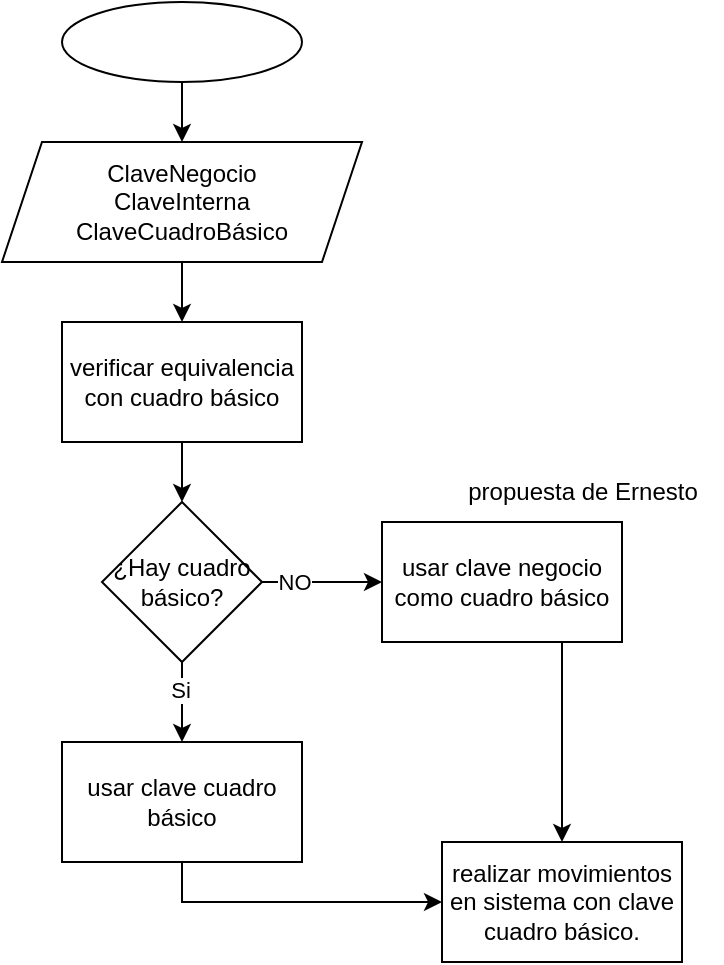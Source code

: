 <mxfile version="28.2.0">
  <diagram name="Página-1" id="v9hj_F2Pf64KZiWr7OxV">
    <mxGraphModel dx="1219" dy="503" grid="1" gridSize="10" guides="1" tooltips="1" connect="1" arrows="1" fold="1" page="1" pageScale="1" pageWidth="827" pageHeight="1169" math="0" shadow="0">
      <root>
        <mxCell id="0" />
        <mxCell id="1" parent="0" />
        <mxCell id="BL9E6-mRbqVSJRH6Qvqm-3" value="" style="edgeStyle=orthogonalEdgeStyle;rounded=0;orthogonalLoop=1;jettySize=auto;html=1;" edge="1" parent="1" source="BL9E6-mRbqVSJRH6Qvqm-1" target="BL9E6-mRbqVSJRH6Qvqm-2">
          <mxGeometry relative="1" as="geometry" />
        </mxCell>
        <mxCell id="BL9E6-mRbqVSJRH6Qvqm-1" value="" style="ellipse;whiteSpace=wrap;html=1;" vertex="1" parent="1">
          <mxGeometry x="180" y="110" width="120" height="40" as="geometry" />
        </mxCell>
        <mxCell id="BL9E6-mRbqVSJRH6Qvqm-5" value="" style="edgeStyle=orthogonalEdgeStyle;rounded=0;orthogonalLoop=1;jettySize=auto;html=1;" edge="1" parent="1" source="BL9E6-mRbqVSJRH6Qvqm-2" target="BL9E6-mRbqVSJRH6Qvqm-4">
          <mxGeometry relative="1" as="geometry" />
        </mxCell>
        <mxCell id="BL9E6-mRbqVSJRH6Qvqm-2" value="ClaveNegocio&lt;div&gt;ClaveInterna&lt;/div&gt;&lt;div&gt;ClaveCuadroBásico&lt;/div&gt;" style="shape=parallelogram;perimeter=parallelogramPerimeter;whiteSpace=wrap;html=1;fixedSize=1;" vertex="1" parent="1">
          <mxGeometry x="150" y="180" width="180" height="60" as="geometry" />
        </mxCell>
        <mxCell id="BL9E6-mRbqVSJRH6Qvqm-7" value="" style="edgeStyle=orthogonalEdgeStyle;rounded=0;orthogonalLoop=1;jettySize=auto;html=1;" edge="1" parent="1" source="BL9E6-mRbqVSJRH6Qvqm-4" target="BL9E6-mRbqVSJRH6Qvqm-6">
          <mxGeometry relative="1" as="geometry" />
        </mxCell>
        <mxCell id="BL9E6-mRbqVSJRH6Qvqm-4" value="verificar equivalencia con cuadro básico" style="rounded=0;whiteSpace=wrap;html=1;" vertex="1" parent="1">
          <mxGeometry x="180" y="270" width="120" height="60" as="geometry" />
        </mxCell>
        <mxCell id="BL9E6-mRbqVSJRH6Qvqm-9" value="" style="edgeStyle=orthogonalEdgeStyle;rounded=0;orthogonalLoop=1;jettySize=auto;html=1;" edge="1" parent="1" source="BL9E6-mRbqVSJRH6Qvqm-6" target="BL9E6-mRbqVSJRH6Qvqm-8">
          <mxGeometry relative="1" as="geometry" />
        </mxCell>
        <mxCell id="BL9E6-mRbqVSJRH6Qvqm-10" value="NO" style="edgeLabel;html=1;align=center;verticalAlign=middle;resizable=0;points=[];" vertex="1" connectable="0" parent="BL9E6-mRbqVSJRH6Qvqm-9">
          <mxGeometry x="-0.473" relative="1" as="geometry">
            <mxPoint as="offset" />
          </mxGeometry>
        </mxCell>
        <mxCell id="BL9E6-mRbqVSJRH6Qvqm-12" value="" style="edgeStyle=orthogonalEdgeStyle;rounded=0;orthogonalLoop=1;jettySize=auto;html=1;" edge="1" parent="1" source="BL9E6-mRbqVSJRH6Qvqm-6" target="BL9E6-mRbqVSJRH6Qvqm-11">
          <mxGeometry relative="1" as="geometry" />
        </mxCell>
        <mxCell id="BL9E6-mRbqVSJRH6Qvqm-13" value="Si" style="edgeLabel;html=1;align=center;verticalAlign=middle;resizable=0;points=[];" vertex="1" connectable="0" parent="BL9E6-mRbqVSJRH6Qvqm-12">
          <mxGeometry x="-0.29" y="-1" relative="1" as="geometry">
            <mxPoint as="offset" />
          </mxGeometry>
        </mxCell>
        <mxCell id="BL9E6-mRbqVSJRH6Qvqm-6" value="¿Hay cuadro básico?" style="rhombus;whiteSpace=wrap;html=1;rounded=0;" vertex="1" parent="1">
          <mxGeometry x="200" y="360" width="80" height="80" as="geometry" />
        </mxCell>
        <mxCell id="BL9E6-mRbqVSJRH6Qvqm-17" style="edgeStyle=orthogonalEdgeStyle;rounded=0;orthogonalLoop=1;jettySize=auto;html=1;exitX=0.5;exitY=1;exitDx=0;exitDy=0;entryX=0.5;entryY=0;entryDx=0;entryDy=0;" edge="1" parent="1" source="BL9E6-mRbqVSJRH6Qvqm-8" target="BL9E6-mRbqVSJRH6Qvqm-16">
          <mxGeometry relative="1" as="geometry">
            <Array as="points">
              <mxPoint x="430" y="430" />
            </Array>
          </mxGeometry>
        </mxCell>
        <mxCell id="BL9E6-mRbqVSJRH6Qvqm-8" value="usar clave negocio como cuadro básico" style="whiteSpace=wrap;html=1;rounded=0;" vertex="1" parent="1">
          <mxGeometry x="340" y="370" width="120" height="60" as="geometry" />
        </mxCell>
        <mxCell id="BL9E6-mRbqVSJRH6Qvqm-18" style="edgeStyle=orthogonalEdgeStyle;rounded=0;orthogonalLoop=1;jettySize=auto;html=1;exitX=0.5;exitY=1;exitDx=0;exitDy=0;entryX=0;entryY=0.5;entryDx=0;entryDy=0;" edge="1" parent="1" source="BL9E6-mRbqVSJRH6Qvqm-11" target="BL9E6-mRbqVSJRH6Qvqm-16">
          <mxGeometry relative="1" as="geometry" />
        </mxCell>
        <mxCell id="BL9E6-mRbqVSJRH6Qvqm-11" value="usar clave cuadro básico" style="whiteSpace=wrap;html=1;rounded=0;" vertex="1" parent="1">
          <mxGeometry x="180" y="480" width="120" height="60" as="geometry" />
        </mxCell>
        <mxCell id="BL9E6-mRbqVSJRH6Qvqm-15" value="propuesta de Ernesto" style="text;html=1;align=center;verticalAlign=middle;resizable=0;points=[];autosize=1;strokeColor=none;fillColor=none;" vertex="1" parent="1">
          <mxGeometry x="370" y="340" width="140" height="30" as="geometry" />
        </mxCell>
        <mxCell id="BL9E6-mRbqVSJRH6Qvqm-16" value="realizar movimientos en sistema con clave cuadro básico." style="rounded=0;whiteSpace=wrap;html=1;" vertex="1" parent="1">
          <mxGeometry x="370" y="530" width="120" height="60" as="geometry" />
        </mxCell>
      </root>
    </mxGraphModel>
  </diagram>
</mxfile>
